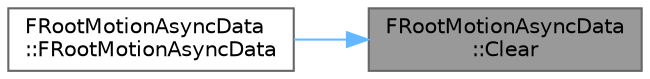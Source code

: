 digraph "FRootMotionAsyncData::Clear"
{
 // INTERACTIVE_SVG=YES
 // LATEX_PDF_SIZE
  bgcolor="transparent";
  edge [fontname=Helvetica,fontsize=10,labelfontname=Helvetica,labelfontsize=10];
  node [fontname=Helvetica,fontsize=10,shape=box,height=0.2,width=0.4];
  rankdir="RL";
  Node1 [id="Node000001",label="FRootMotionAsyncData\l::Clear",height=0.2,width=0.4,color="gray40", fillcolor="grey60", style="filled", fontcolor="black",tooltip=" "];
  Node1 -> Node2 [id="edge1_Node000001_Node000002",dir="back",color="steelblue1",style="solid",tooltip=" "];
  Node2 [id="Node000002",label="FRootMotionAsyncData\l::FRootMotionAsyncData",height=0.2,width=0.4,color="grey40", fillcolor="white", style="filled",URL="$db/d5c/structFRootMotionAsyncData.html#ad772af0e005adc22a11286e4c8256beb",tooltip=" "];
}
